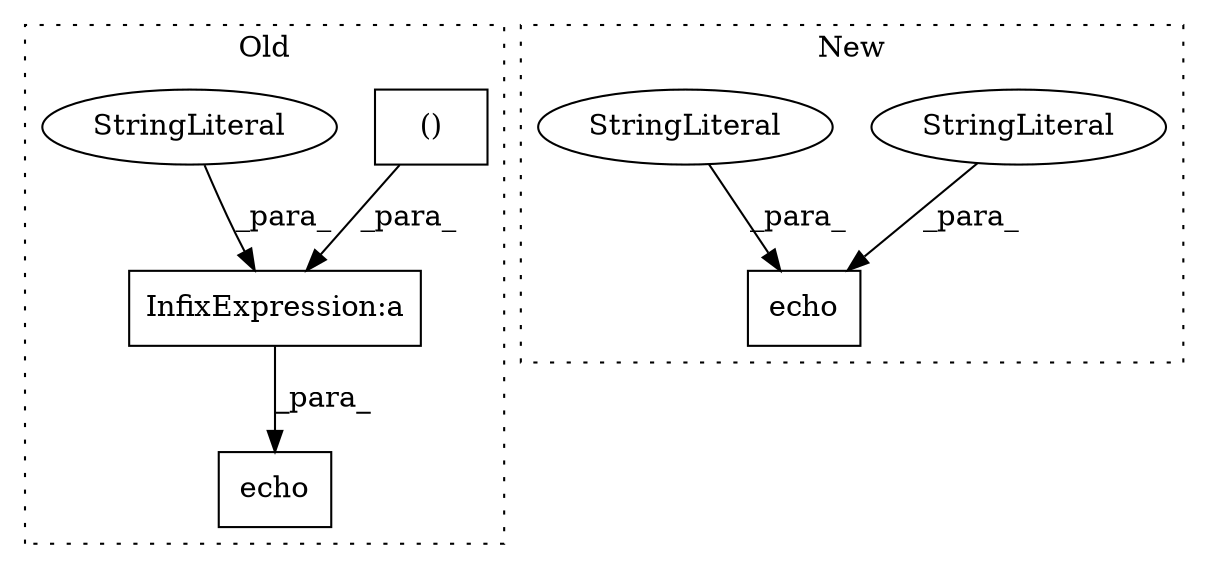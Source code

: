 digraph G {
subgraph cluster0 {
1 [label="()" a="106" s="3463" l="39" shape="box"];
3 [label="echo" a="32" s="3398,3502" l="5,2" shape="box"];
4 [label="InfixExpression:a" a="27" s="3445" l="18" shape="box"];
5 [label="StringLiteral" a="45" s="3403" l="42" shape="ellipse"];
label = "Old";
style="dotted";
}
subgraph cluster1 {
2 [label="echo" a="32" s="1567,1618" l="5,1" shape="box"];
6 [label="StringLiteral" a="45" s="1598" l="20" shape="ellipse"];
7 [label="StringLiteral" a="45" s="1572" l="12" shape="ellipse"];
label = "New";
style="dotted";
}
1 -> 4 [label="_para_"];
4 -> 3 [label="_para_"];
5 -> 4 [label="_para_"];
6 -> 2 [label="_para_"];
7 -> 2 [label="_para_"];
}